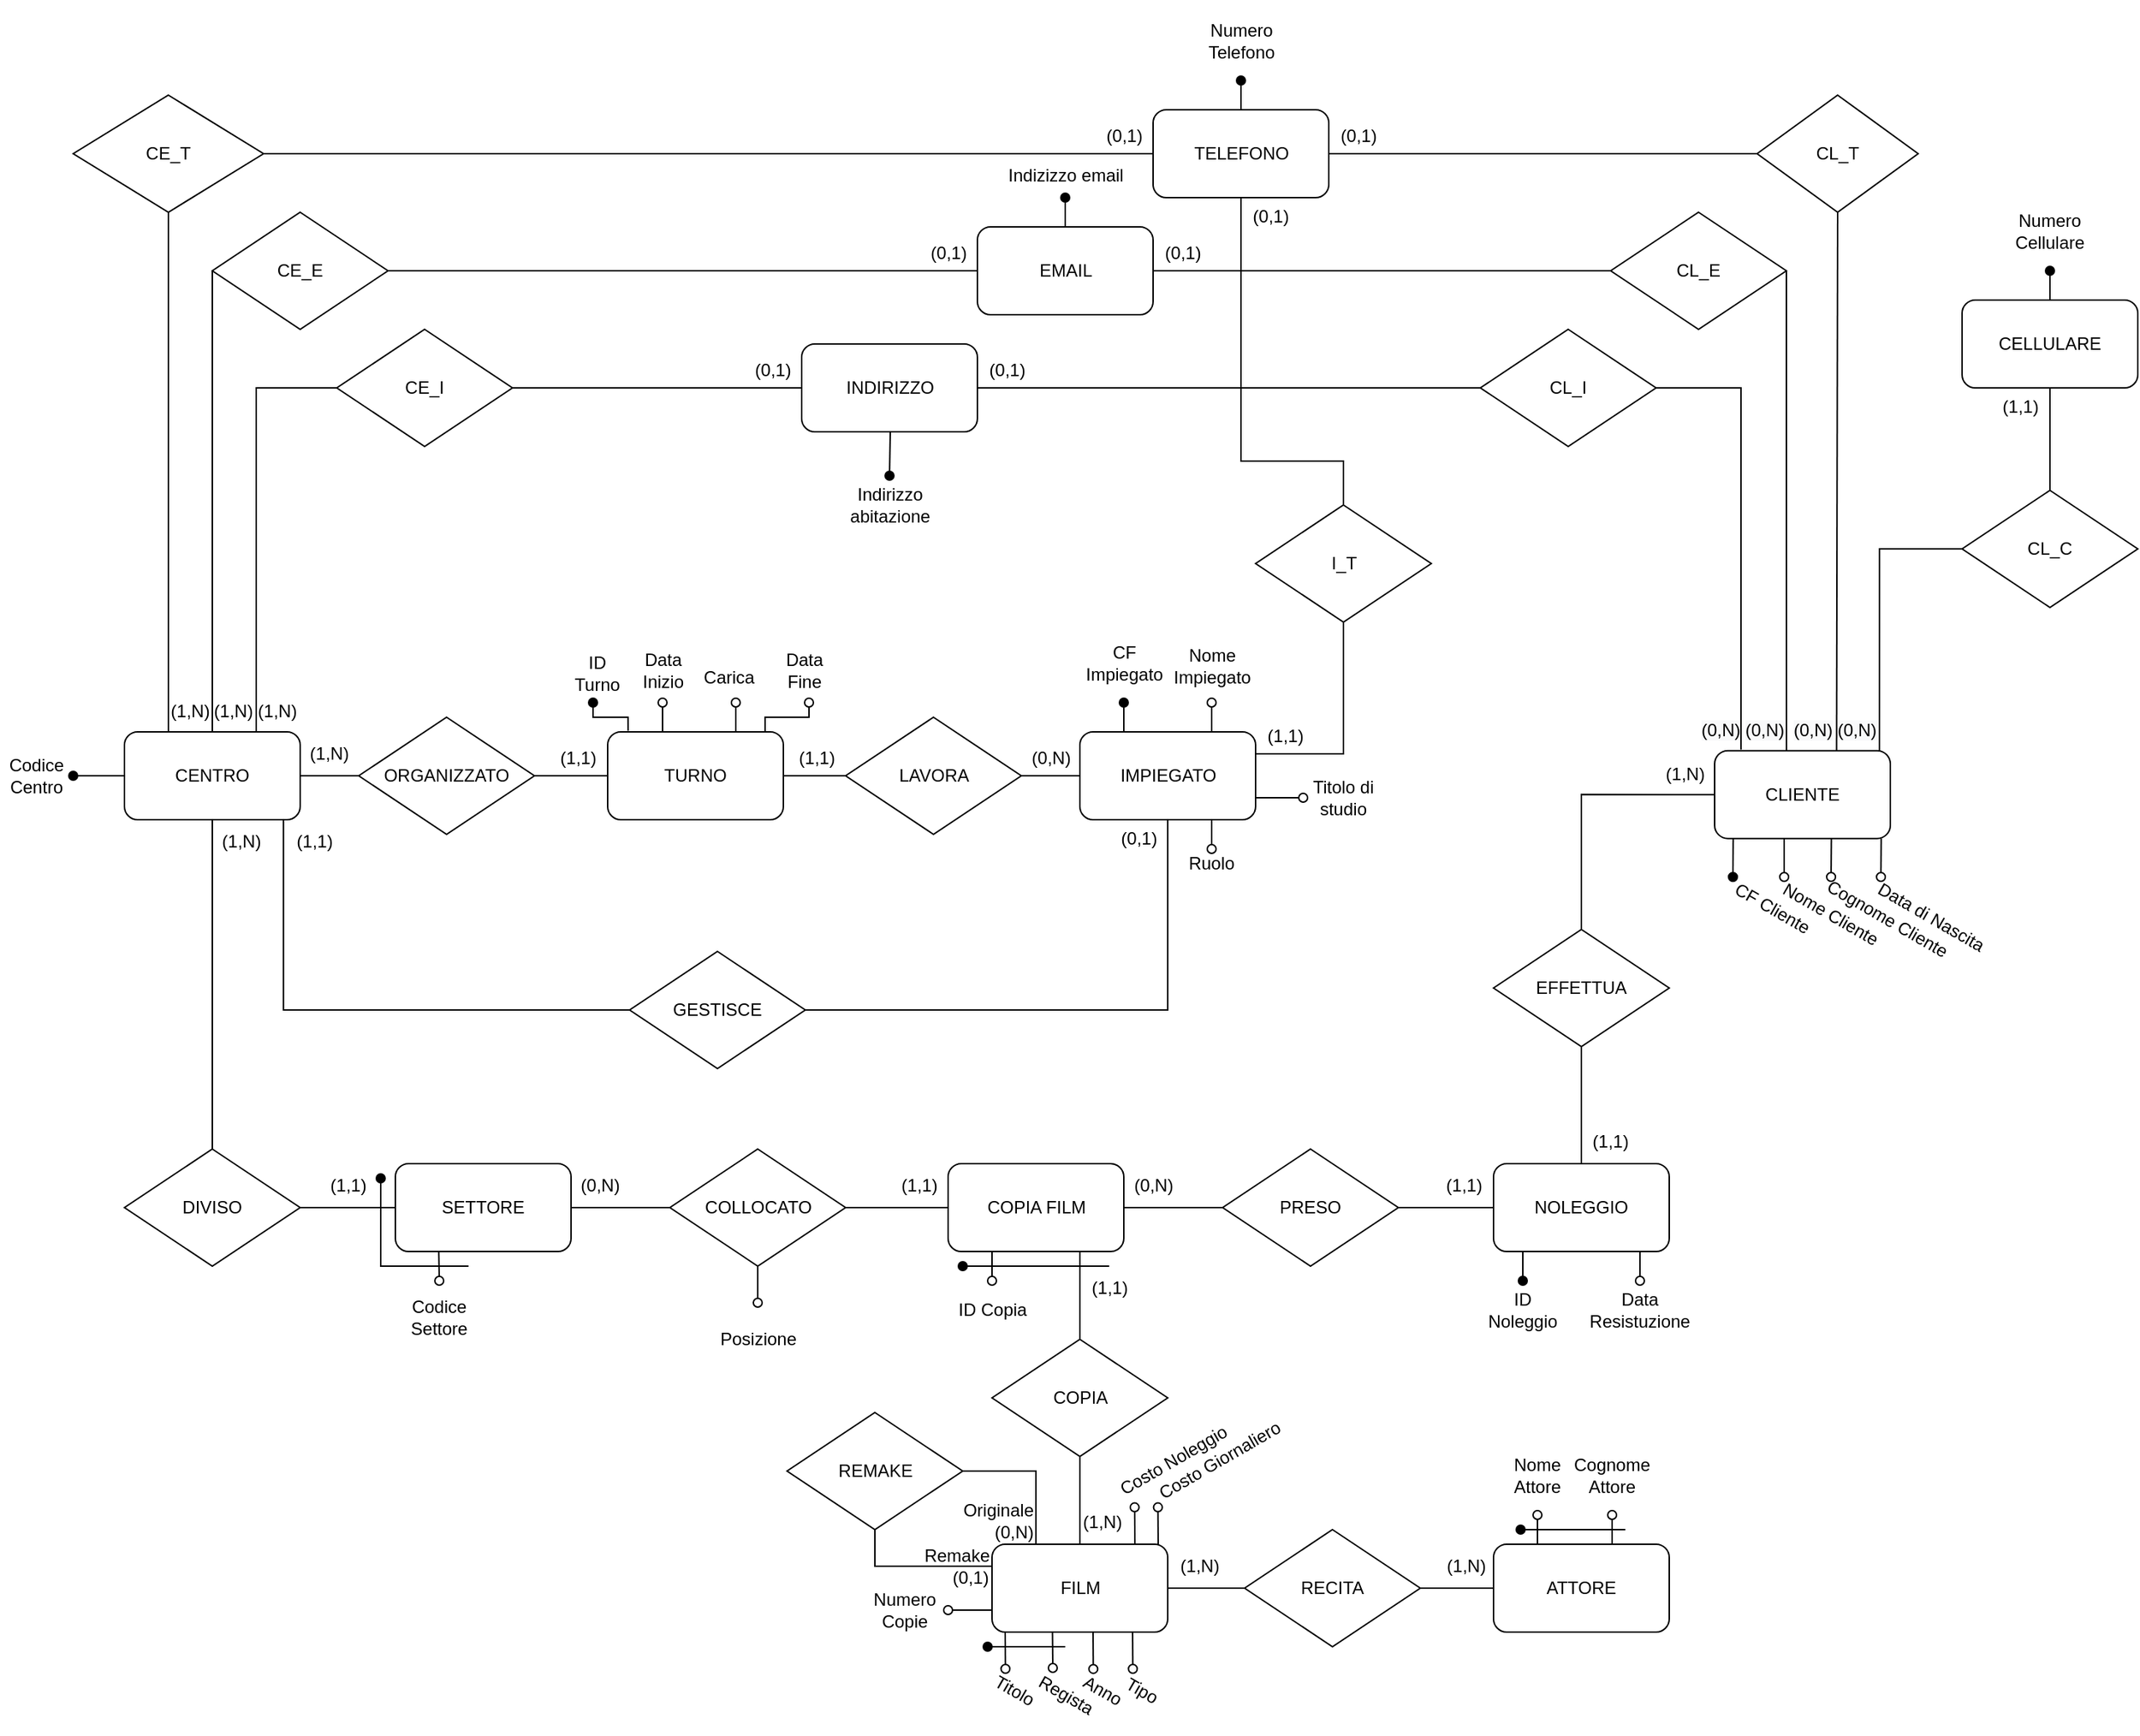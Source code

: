 <mxfile version="14.9.3" type="github">
  <diagram id="fKsL_EHjpqXyekMX0sga" name="Page-1">
    <mxGraphModel dx="599" dy="853" grid="1" gridSize="10" guides="1" tooltips="1" connect="1" arrows="1" fold="1" page="1" pageScale="1" pageWidth="827" pageHeight="1169" math="0" shadow="0">
      <root>
        <mxCell id="0" />
        <mxCell id="1" parent="0" />
        <mxCell id="8RtSeTxi8FzCTflUy7ZF-2" style="edgeStyle=orthogonalEdgeStyle;rounded=0;orthogonalLoop=1;jettySize=auto;html=1;startArrow=none;startFill=0;endArrow=none;endFill=0;targetPerimeterSpacing=0;" parent="1" source="8RtSeTxi8FzCTflUy7ZF-31" target="8RtSeTxi8FzCTflUy7ZF-4" edge="1">
          <mxGeometry relative="1" as="geometry" />
        </mxCell>
        <mxCell id="8RtSeTxi8FzCTflUy7ZF-3" style="edgeStyle=orthogonalEdgeStyle;rounded=0;orthogonalLoop=1;jettySize=auto;html=1;entryX=0;entryY=0.5;entryDx=0;entryDy=0;startArrow=none;startFill=0;endArrow=none;endFill=0;targetPerimeterSpacing=0;" parent="1" source="8RtSeTxi8FzCTflUy7ZF-4" target="8RtSeTxi8FzCTflUy7ZF-88" edge="1">
          <mxGeometry relative="1" as="geometry" />
        </mxCell>
        <mxCell id="8RtSeTxi8FzCTflUy7ZF-4" value="LAVORA" style="rhombus;whiteSpace=wrap;html=1;" parent="1" vertex="1">
          <mxGeometry x="1427.5" y="530" width="120" height="80" as="geometry" />
        </mxCell>
        <mxCell id="8RtSeTxi8FzCTflUy7ZF-5" style="edgeStyle=orthogonalEdgeStyle;rounded=0;orthogonalLoop=1;jettySize=auto;html=1;entryX=1;entryY=0.5;entryDx=0;entryDy=0;startArrow=none;startFill=0;endArrow=none;endFill=0;targetPerimeterSpacing=0;exitX=0;exitY=0.5;exitDx=0;exitDy=0;" parent="1" source="8RtSeTxi8FzCTflUy7ZF-6" target="8RtSeTxi8FzCTflUy7ZF-15" edge="1">
          <mxGeometry relative="1" as="geometry" />
        </mxCell>
        <mxCell id="8RtSeTxi8FzCTflUy7ZF-6" value="ORGANIZZATO" style="rhombus;whiteSpace=wrap;html=1;" parent="1" vertex="1">
          <mxGeometry x="1095" y="530" width="120" height="80" as="geometry" />
        </mxCell>
        <mxCell id="8RtSeTxi8FzCTflUy7ZF-7" style="edgeStyle=orthogonalEdgeStyle;rounded=0;orthogonalLoop=1;jettySize=auto;html=1;entryX=1;entryY=0.5;entryDx=0;entryDy=0;startArrow=none;startFill=0;endArrow=none;endFill=0;targetPerimeterSpacing=0;exitX=0;exitY=0.5;exitDx=0;exitDy=0;" parent="1" source="8RtSeTxi8FzCTflUy7ZF-31" target="8RtSeTxi8FzCTflUy7ZF-6" edge="1">
          <mxGeometry relative="1" as="geometry">
            <mxPoint x="1335" y="570" as="sourcePoint" />
            <mxPoint x="1255" y="569.64" as="targetPoint" />
          </mxGeometry>
        </mxCell>
        <mxCell id="8RtSeTxi8FzCTflUy7ZF-9" style="edgeStyle=orthogonalEdgeStyle;rounded=0;orthogonalLoop=1;jettySize=auto;html=1;startArrow=none;startFill=0;endArrow=none;endFill=0;targetPerimeterSpacing=0;entryX=0.905;entryY=0.989;entryDx=0;entryDy=0;entryPerimeter=0;" parent="1" source="8RtSeTxi8FzCTflUy7ZF-10" target="8RtSeTxi8FzCTflUy7ZF-15" edge="1">
          <mxGeometry relative="1" as="geometry">
            <mxPoint x="1044" y="600" as="targetPoint" />
          </mxGeometry>
        </mxCell>
        <mxCell id="8RtSeTxi8FzCTflUy7ZF-10" value="GESTISCE" style="rhombus;whiteSpace=wrap;html=1;" parent="1" vertex="1">
          <mxGeometry x="1280" y="690" width="120" height="80" as="geometry" />
        </mxCell>
        <mxCell id="8RtSeTxi8FzCTflUy7ZF-11" style="edgeStyle=orthogonalEdgeStyle;rounded=0;orthogonalLoop=1;jettySize=auto;html=1;entryX=0.5;entryY=1;entryDx=0;entryDy=0;endArrow=none;endFill=0;" parent="1" source="8RtSeTxi8FzCTflUy7ZF-13" target="8RtSeTxi8FzCTflUy7ZF-15" edge="1">
          <mxGeometry relative="1" as="geometry" />
        </mxCell>
        <mxCell id="8RtSeTxi8FzCTflUy7ZF-12" style="edgeStyle=orthogonalEdgeStyle;rounded=0;orthogonalLoop=1;jettySize=auto;html=1;entryX=0;entryY=0.5;entryDx=0;entryDy=0;endArrow=none;endFill=0;" parent="1" source="8RtSeTxi8FzCTflUy7ZF-13" target="8RtSeTxi8FzCTflUy7ZF-47" edge="1">
          <mxGeometry relative="1" as="geometry" />
        </mxCell>
        <mxCell id="8RtSeTxi8FzCTflUy7ZF-13" value="DIVISO" style="rhombus;whiteSpace=wrap;html=1;" parent="1" vertex="1">
          <mxGeometry x="935" y="825" width="120" height="80" as="geometry" />
        </mxCell>
        <mxCell id="8RtSeTxi8FzCTflUy7ZF-43" style="edgeStyle=orthogonalEdgeStyle;rounded=0;orthogonalLoop=1;jettySize=auto;html=1;entryX=1;entryY=0.5;entryDx=0;entryDy=0;endArrow=none;endFill=0;exitX=0;exitY=0.5;exitDx=0;exitDy=0;" parent="1" source="8RtSeTxi8FzCTflUy7ZF-69" target="8RtSeTxi8FzCTflUy7ZF-47" edge="1">
          <mxGeometry relative="1" as="geometry" />
        </mxCell>
        <mxCell id="8RtSeTxi8FzCTflUy7ZF-44" style="edgeStyle=orthogonalEdgeStyle;rounded=0;orthogonalLoop=1;jettySize=auto;html=1;entryX=0;entryY=0.5;entryDx=0;entryDy=0;endArrow=none;endFill=0;exitX=1;exitY=0.5;exitDx=0;exitDy=0;" parent="1" source="8RtSeTxi8FzCTflUy7ZF-69" target="8RtSeTxi8FzCTflUy7ZF-61" edge="1">
          <mxGeometry relative="1" as="geometry" />
        </mxCell>
        <mxCell id="8RtSeTxi8FzCTflUy7ZF-45" value="" style="group" parent="1" vertex="1" connectable="0">
          <mxGeometry x="1067.5" y="835" width="212.5" height="130" as="geometry" />
        </mxCell>
        <mxCell id="8RtSeTxi8FzCTflUy7ZF-46" value="" style="group" parent="8RtSeTxi8FzCTflUy7ZF-45" vertex="1" connectable="0">
          <mxGeometry width="172.5" height="130" as="geometry" />
        </mxCell>
        <mxCell id="8RtSeTxi8FzCTflUy7ZF-47" value="SETTORE" style="rounded=1;whiteSpace=wrap;html=1;" parent="8RtSeTxi8FzCTflUy7ZF-46" vertex="1">
          <mxGeometry x="52.5" width="120" height="60" as="geometry" />
        </mxCell>
        <mxCell id="8RtSeTxi8FzCTflUy7ZF-48" value="Codice&lt;br&gt;Settore" style="text;html=1;strokeColor=none;fillColor=none;align=center;verticalAlign=middle;whiteSpace=wrap;rounded=0;rotation=0;" parent="8RtSeTxi8FzCTflUy7ZF-46" vertex="1">
          <mxGeometry x="52.5" y="80" width="60" height="50" as="geometry" />
        </mxCell>
        <mxCell id="8RtSeTxi8FzCTflUy7ZF-49" style="rounded=0;orthogonalLoop=1;jettySize=auto;html=1;startArrow=oval;startFill=0;endArrow=none;endFill=0;exitX=0.5;exitY=0;exitDx=0;exitDy=0;entryX=0.25;entryY=0;entryDx=0;entryDy=0;sourcePerimeterSpacing=0;" parent="8RtSeTxi8FzCTflUy7ZF-46" source="8RtSeTxi8FzCTflUy7ZF-48" edge="1">
          <mxGeometry relative="1" as="geometry">
            <mxPoint x="82.16" y="80" as="sourcePoint" />
            <mxPoint x="82.16" y="60" as="targetPoint" />
          </mxGeometry>
        </mxCell>
        <mxCell id="8RtSeTxi8FzCTflUy7ZF-50" style="rounded=0;orthogonalLoop=1;jettySize=auto;html=1;startArrow=oval;startFill=1;endArrow=none;endFill=0;edgeStyle=orthogonalEdgeStyle;" parent="8RtSeTxi8FzCTflUy7ZF-46" edge="1">
          <mxGeometry relative="1" as="geometry">
            <mxPoint x="102.5" y="70" as="targetPoint" />
            <mxPoint x="42.5" y="10" as="sourcePoint" />
            <Array as="points">
              <mxPoint x="42.5" y="70" />
              <mxPoint x="102.5" y="70" />
            </Array>
          </mxGeometry>
        </mxCell>
        <mxCell id="8RtSeTxi8FzCTflUy7ZF-51" value="(1,1)" style="text;html=1;strokeColor=none;fillColor=none;align=center;verticalAlign=middle;whiteSpace=wrap;rounded=0;" parent="8RtSeTxi8FzCTflUy7ZF-46" vertex="1">
          <mxGeometry width="40" height="30" as="geometry" />
        </mxCell>
        <mxCell id="8RtSeTxi8FzCTflUy7ZF-52" value="(0,N)" style="text;html=1;strokeColor=none;fillColor=none;align=center;verticalAlign=middle;whiteSpace=wrap;rounded=0;" parent="8RtSeTxi8FzCTflUy7ZF-45" vertex="1">
          <mxGeometry x="172.5" width="40" height="30" as="geometry" />
        </mxCell>
        <mxCell id="8RtSeTxi8FzCTflUy7ZF-53" style="edgeStyle=orthogonalEdgeStyle;rounded=0;orthogonalLoop=1;jettySize=auto;html=1;entryX=0.5;entryY=1;entryDx=0;entryDy=0;startArrow=none;startFill=0;endArrow=none;endFill=0;exitX=0.5;exitY=0;exitDx=0;exitDy=0;" parent="1" source="8RtSeTxi8FzCTflUy7ZF-98" target="8RtSeTxi8FzCTflUy7ZF-55" edge="1">
          <mxGeometry relative="1" as="geometry" />
        </mxCell>
        <mxCell id="8RtSeTxi8FzCTflUy7ZF-54" style="edgeStyle=orthogonalEdgeStyle;rounded=0;orthogonalLoop=1;jettySize=auto;html=1;entryX=0.75;entryY=1;entryDx=0;entryDy=0;startArrow=none;startFill=0;endArrow=none;endFill=0;exitX=0.5;exitY=0;exitDx=0;exitDy=0;" parent="1" source="8RtSeTxi8FzCTflUy7ZF-55" target="8RtSeTxi8FzCTflUy7ZF-61" edge="1">
          <mxGeometry relative="1" as="geometry" />
        </mxCell>
        <mxCell id="8RtSeTxi8FzCTflUy7ZF-55" value="COPIA" style="rhombus;whiteSpace=wrap;html=1;" parent="1" vertex="1">
          <mxGeometry x="1527.5" y="955" width="120" height="80" as="geometry" />
        </mxCell>
        <mxCell id="8RtSeTxi8FzCTflUy7ZF-56" style="edgeStyle=orthogonalEdgeStyle;rounded=0;orthogonalLoop=1;jettySize=auto;html=1;entryX=0.25;entryY=0;entryDx=0;entryDy=0;startArrow=none;startFill=0;endArrow=none;endFill=0;exitX=1;exitY=0.5;exitDx=0;exitDy=0;" parent="1" source="8RtSeTxi8FzCTflUy7ZF-58" target="8RtSeTxi8FzCTflUy7ZF-98" edge="1">
          <mxGeometry relative="1" as="geometry" />
        </mxCell>
        <mxCell id="8RtSeTxi8FzCTflUy7ZF-57" style="edgeStyle=orthogonalEdgeStyle;rounded=0;orthogonalLoop=1;jettySize=auto;html=1;entryX=0;entryY=0.25;entryDx=0;entryDy=0;startArrow=none;startFill=0;endArrow=none;endFill=0;exitX=0.5;exitY=1;exitDx=0;exitDy=0;" parent="1" source="8RtSeTxi8FzCTflUy7ZF-58" target="8RtSeTxi8FzCTflUy7ZF-98" edge="1">
          <mxGeometry relative="1" as="geometry" />
        </mxCell>
        <mxCell id="8RtSeTxi8FzCTflUy7ZF-58" value="REMAKE" style="rhombus;whiteSpace=wrap;html=1;" parent="1" vertex="1">
          <mxGeometry x="1387.5" y="1005" width="120" height="80" as="geometry" />
        </mxCell>
        <mxCell id="8RtSeTxi8FzCTflUy7ZF-59" style="edgeStyle=orthogonalEdgeStyle;rounded=0;orthogonalLoop=1;jettySize=auto;html=1;entryX=1;entryY=0.5;entryDx=0;entryDy=0;endArrow=none;endFill=0;exitX=0;exitY=0.5;exitDx=0;exitDy=0;" parent="1" source="8RtSeTxi8FzCTflUy7ZF-75" target="8RtSeTxi8FzCTflUy7ZF-61" edge="1">
          <mxGeometry relative="1" as="geometry">
            <mxPoint x="1617.5" y="865" as="targetPoint" />
          </mxGeometry>
        </mxCell>
        <mxCell id="8RtSeTxi8FzCTflUy7ZF-60" value="" style="group" parent="1" vertex="1" connectable="0">
          <mxGeometry x="1457.5" y="835" width="200" height="120" as="geometry" />
        </mxCell>
        <mxCell id="8RtSeTxi8FzCTflUy7ZF-61" value="COPIA FILM" style="rounded=1;whiteSpace=wrap;html=1;" parent="8RtSeTxi8FzCTflUy7ZF-60" vertex="1">
          <mxGeometry x="40" width="120" height="60" as="geometry" />
        </mxCell>
        <mxCell id="8RtSeTxi8FzCTflUy7ZF-62" value="ID Copia" style="text;html=1;strokeColor=none;fillColor=none;align=center;verticalAlign=middle;whiteSpace=wrap;rounded=0;rotation=0;" parent="8RtSeTxi8FzCTflUy7ZF-60" vertex="1">
          <mxGeometry x="40" y="80" width="60" height="40" as="geometry" />
        </mxCell>
        <mxCell id="8RtSeTxi8FzCTflUy7ZF-63" style="rounded=0;orthogonalLoop=1;jettySize=auto;html=1;startArrow=oval;startFill=0;endArrow=none;endFill=0;exitX=0.5;exitY=0;exitDx=0;exitDy=0;sourcePerimeterSpacing=0;entryX=0.25;entryY=1;entryDx=0;entryDy=0;" parent="8RtSeTxi8FzCTflUy7ZF-60" source="8RtSeTxi8FzCTflUy7ZF-62" target="8RtSeTxi8FzCTflUy7ZF-61" edge="1">
          <mxGeometry relative="1" as="geometry">
            <mxPoint x="-190.34" y="280" as="sourcePoint" />
            <mxPoint x="100" y="70" as="targetPoint" />
          </mxGeometry>
        </mxCell>
        <mxCell id="8RtSeTxi8FzCTflUy7ZF-64" value="" style="endArrow=none;html=1;startArrow=oval;startFill=1;" parent="8RtSeTxi8FzCTflUy7ZF-60" edge="1">
          <mxGeometry width="50" height="50" relative="1" as="geometry">
            <mxPoint x="50" y="70" as="sourcePoint" />
            <mxPoint x="150" y="70" as="targetPoint" />
          </mxGeometry>
        </mxCell>
        <mxCell id="8RtSeTxi8FzCTflUy7ZF-65" value="(1,1)" style="text;html=1;strokeColor=none;fillColor=none;align=center;verticalAlign=middle;whiteSpace=wrap;rounded=0;" parent="8RtSeTxi8FzCTflUy7ZF-60" vertex="1">
          <mxGeometry x="130" y="70" width="40" height="30" as="geometry" />
        </mxCell>
        <mxCell id="8RtSeTxi8FzCTflUy7ZF-66" value="(1,1)" style="text;html=1;strokeColor=none;fillColor=none;align=center;verticalAlign=middle;whiteSpace=wrap;rounded=0;" parent="8RtSeTxi8FzCTflUy7ZF-60" vertex="1">
          <mxGeometry width="40" height="30" as="geometry" />
        </mxCell>
        <mxCell id="8RtSeTxi8FzCTflUy7ZF-67" value="(0,N)" style="text;html=1;strokeColor=none;fillColor=none;align=center;verticalAlign=middle;whiteSpace=wrap;rounded=0;" parent="8RtSeTxi8FzCTflUy7ZF-60" vertex="1">
          <mxGeometry x="160" width="40" height="30" as="geometry" />
        </mxCell>
        <mxCell id="8RtSeTxi8FzCTflUy7ZF-74" style="edgeStyle=none;rounded=0;orthogonalLoop=1;jettySize=auto;html=1;entryX=0;entryY=0.5;entryDx=0;entryDy=0;startArrow=none;startFill=0;endArrow=none;endFill=0;fillColor=#000000;exitX=1;exitY=0.5;exitDx=0;exitDy=0;" parent="1" source="8RtSeTxi8FzCTflUy7ZF-75" edge="1">
          <mxGeometry relative="1" as="geometry">
            <mxPoint x="1805" y="865" as="sourcePoint" />
            <mxPoint x="1870" y="865" as="targetPoint" />
          </mxGeometry>
        </mxCell>
        <mxCell id="8RtSeTxi8FzCTflUy7ZF-75" value="PRESO" style="rhombus;whiteSpace=wrap;html=1;" parent="1" vertex="1">
          <mxGeometry x="1685" y="825" width="120" height="80" as="geometry" />
        </mxCell>
        <mxCell id="8RtSeTxi8FzCTflUy7ZF-77" value="" style="group" parent="1" vertex="1" connectable="0">
          <mxGeometry x="1547.5" y="465" width="260" height="180" as="geometry" />
        </mxCell>
        <mxCell id="8RtSeTxi8FzCTflUy7ZF-78" value="(0,N)" style="text;html=1;strokeColor=none;fillColor=none;align=center;verticalAlign=middle;whiteSpace=wrap;rounded=0;" parent="8RtSeTxi8FzCTflUy7ZF-77" vertex="1">
          <mxGeometry y="80" width="40" height="25" as="geometry" />
        </mxCell>
        <mxCell id="8RtSeTxi8FzCTflUy7ZF-79" value="(0,1)" style="text;html=1;strokeColor=none;fillColor=none;align=center;verticalAlign=middle;whiteSpace=wrap;rounded=0;" parent="8RtSeTxi8FzCTflUy7ZF-77" vertex="1">
          <mxGeometry x="60" y="135" width="40" height="25" as="geometry" />
        </mxCell>
        <mxCell id="8RtSeTxi8FzCTflUy7ZF-80" style="rounded=0;orthogonalLoop=1;jettySize=auto;html=1;entryX=0.75;entryY=0;entryDx=0;entryDy=0;startArrow=oval;startFill=1;endArrow=none;endFill=0;exitX=0.5;exitY=1;exitDx=0;exitDy=0;" parent="8RtSeTxi8FzCTflUy7ZF-77" source="8RtSeTxi8FzCTflUy7ZF-81" edge="1">
          <mxGeometry x="-73" as="geometry">
            <mxPoint x="70" y="75" as="targetPoint" />
          </mxGeometry>
        </mxCell>
        <mxCell id="8RtSeTxi8FzCTflUy7ZF-81" value="CF&lt;br&gt;Impiegato" style="text;html=1;strokeColor=none;fillColor=none;align=center;verticalAlign=middle;whiteSpace=wrap;rounded=0;labelPosition=center;verticalLabelPosition=middle;rotation=0;direction=east;" parent="8RtSeTxi8FzCTflUy7ZF-77" vertex="1">
          <mxGeometry x="40" width="60" height="55" as="geometry" />
        </mxCell>
        <mxCell id="8RtSeTxi8FzCTflUy7ZF-82" style="rounded=0;orthogonalLoop=1;jettySize=auto;html=1;startArrow=oval;startFill=0;endArrow=none;endFill=0;exitX=0.5;exitY=1;exitDx=0;exitDy=0;entryX=0.25;entryY=0;entryDx=0;entryDy=0;targetPerimeterSpacing=0;" parent="8RtSeTxi8FzCTflUy7ZF-77" source="8RtSeTxi8FzCTflUy7ZF-83" edge="1">
          <mxGeometry x="-73" as="geometry">
            <mxPoint x="145" y="-15.48" as="sourcePoint" />
            <mxPoint x="130" y="75" as="targetPoint" />
          </mxGeometry>
        </mxCell>
        <mxCell id="8RtSeTxi8FzCTflUy7ZF-83" value="Nome&lt;br&gt;Impiegato" style="text;html=1;strokeColor=none;fillColor=none;align=center;verticalAlign=middle;whiteSpace=wrap;rounded=0;rotation=0;" parent="8RtSeTxi8FzCTflUy7ZF-77" vertex="1">
          <mxGeometry x="100" y="5" width="60" height="50" as="geometry" />
        </mxCell>
        <mxCell id="8RtSeTxi8FzCTflUy7ZF-84" value="Titolo di&lt;br&gt;studio" style="text;html=1;strokeColor=none;fillColor=none;align=center;verticalAlign=middle;whiteSpace=wrap;rounded=0;rotation=0;" parent="8RtSeTxi8FzCTflUy7ZF-77" vertex="1">
          <mxGeometry x="192.5" y="100" width="55" height="40" as="geometry" />
        </mxCell>
        <mxCell id="8RtSeTxi8FzCTflUy7ZF-87" style="rounded=0;orthogonalLoop=1;jettySize=auto;html=1;startArrow=oval;startFill=0;endArrow=none;endFill=0;exitX=0;exitY=0.5;exitDx=0;exitDy=0;entryX=1;entryY=0.75;entryDx=0;entryDy=0;" parent="8RtSeTxi8FzCTflUy7ZF-77" source="8RtSeTxi8FzCTflUy7ZF-84" target="8RtSeTxi8FzCTflUy7ZF-88" edge="1">
          <mxGeometry x="-73" as="geometry">
            <mxPoint x="335" y="28" as="sourcePoint" />
            <mxPoint x="160" y="90" as="targetPoint" />
          </mxGeometry>
        </mxCell>
        <mxCell id="8RtSeTxi8FzCTflUy7ZF-88" value="IMPIEGATO" style="rounded=1;whiteSpace=wrap;html=1;" parent="8RtSeTxi8FzCTflUy7ZF-77" vertex="1">
          <mxGeometry x="40" y="75" width="120" height="60" as="geometry" />
        </mxCell>
        <mxCell id="8RtSeTxi8FzCTflUy7ZF-89" value="Ruolo" style="text;html=1;strokeColor=none;fillColor=none;align=center;verticalAlign=middle;whiteSpace=wrap;rounded=0;rotation=0;" parent="8RtSeTxi8FzCTflUy7ZF-77" vertex="1">
          <mxGeometry x="113.75" y="150" width="32.5" height="30" as="geometry" />
        </mxCell>
        <mxCell id="8RtSeTxi8FzCTflUy7ZF-90" style="rounded=0;orthogonalLoop=1;jettySize=auto;html=1;startArrow=none;startFill=0;endArrow=oval;endFill=0;exitX=0.5;exitY=1;exitDx=0;exitDy=0;entryX=0.25;entryY=0;entryDx=0;entryDy=0;targetPerimeterSpacing=0;" parent="8RtSeTxi8FzCTflUy7ZF-77" edge="1">
          <mxGeometry x="-73" y="80" as="geometry">
            <mxPoint x="130" y="135" as="sourcePoint" />
            <mxPoint x="130" y="155" as="targetPoint" />
          </mxGeometry>
        </mxCell>
        <mxCell id="8RtSeTxi8FzCTflUy7ZF-94" style="edgeStyle=orthogonalEdgeStyle;rounded=0;orthogonalLoop=1;jettySize=auto;html=1;entryX=0.5;entryY=1;entryDx=0;entryDy=0;shadow=0;startArrow=none;startFill=0;endArrow=none;endFill=0;fillColor=#000000;exitX=1;exitY=0.5;exitDx=0;exitDy=0;" parent="1" source="8RtSeTxi8FzCTflUy7ZF-10" target="8RtSeTxi8FzCTflUy7ZF-88" edge="1">
          <mxGeometry relative="1" as="geometry">
            <mxPoint x="1647.5" y="690" as="sourcePoint" />
          </mxGeometry>
        </mxCell>
        <mxCell id="8RtSeTxi8FzCTflUy7ZF-160" style="edgeStyle=orthogonalEdgeStyle;rounded=0;orthogonalLoop=1;jettySize=auto;html=1;entryX=0;entryY=0.5;entryDx=0;entryDy=0;endArrow=none;endFill=0;" parent="1" source="8RtSeTxi8FzCTflUy7ZF-98" target="8RtSeTxi8FzCTflUy7ZF-159" edge="1">
          <mxGeometry relative="1" as="geometry" />
        </mxCell>
        <mxCell id="8RtSeTxi8FzCTflUy7ZF-98" value="FILM" style="rounded=1;whiteSpace=wrap;html=1;" parent="1" vertex="1">
          <mxGeometry x="1527.5" y="1095" width="120" height="60" as="geometry" />
        </mxCell>
        <mxCell id="8RtSeTxi8FzCTflUy7ZF-99" value="(1,N)" style="text;html=1;strokeColor=none;fillColor=none;align=center;verticalAlign=middle;whiteSpace=wrap;rounded=0;" parent="1" vertex="1">
          <mxGeometry x="1587.5" y="1065" width="30" height="30" as="geometry" />
        </mxCell>
        <mxCell id="8RtSeTxi8FzCTflUy7ZF-100" value="" style="group;align=right;" parent="1" vertex="1" connectable="0">
          <mxGeometry x="1467.5" y="1095" width="60" height="30" as="geometry" />
        </mxCell>
        <mxCell id="8RtSeTxi8FzCTflUy7ZF-101" value="Remake" style="text;html=1;strokeColor=none;fillColor=none;align=right;verticalAlign=middle;whiteSpace=wrap;rounded=0;spacing=2;horizontal=1;spacingTop=0;" parent="8RtSeTxi8FzCTflUy7ZF-100" vertex="1">
          <mxGeometry width="60" height="15" as="geometry" />
        </mxCell>
        <mxCell id="8RtSeTxi8FzCTflUy7ZF-102" value="(0,1)" style="text;html=1;strokeColor=none;fillColor=none;align=center;verticalAlign=middle;whiteSpace=wrap;rounded=0;" parent="8RtSeTxi8FzCTflUy7ZF-100" vertex="1">
          <mxGeometry x="30" y="15" width="30" height="15" as="geometry" />
        </mxCell>
        <mxCell id="8RtSeTxi8FzCTflUy7ZF-103" value="Originale&lt;br&gt;(0,N)" style="text;html=1;strokeColor=none;fillColor=none;align=right;verticalAlign=middle;whiteSpace=wrap;rounded=0;spacing=2;horizontal=1;spacingTop=0;" parent="1" vertex="1">
          <mxGeometry x="1497.5" y="1062.5" width="60" height="32.5" as="geometry" />
        </mxCell>
        <mxCell id="8RtSeTxi8FzCTflUy7ZF-104" value="Titolo" style="text;html=1;strokeColor=none;fillColor=none;align=center;verticalAlign=middle;whiteSpace=wrap;rounded=0;rotation=30;" parent="1" vertex="1">
          <mxGeometry x="1517.5" y="1185" width="50" height="20" as="geometry" />
        </mxCell>
        <mxCell id="8RtSeTxi8FzCTflUy7ZF-105" style="rounded=0;orthogonalLoop=1;jettySize=auto;html=1;startArrow=oval;startFill=0;endArrow=none;endFill=0;exitX=0.25;exitY=0;exitDx=0;exitDy=0;sourcePerimeterSpacing=0;edgeStyle=orthogonalEdgeStyle;entryX=0.075;entryY=0.998;entryDx=0;entryDy=0;entryPerimeter=0;" parent="1" source="8RtSeTxi8FzCTflUy7ZF-104" target="8RtSeTxi8FzCTflUy7ZF-98" edge="1">
          <mxGeometry x="-510" y="-75" as="geometry">
            <mxPoint x="-439.97" y="103.17" as="sourcePoint" />
            <mxPoint x="-440" y="78.66" as="targetPoint" />
          </mxGeometry>
        </mxCell>
        <mxCell id="8RtSeTxi8FzCTflUy7ZF-106" style="rounded=0;orthogonalLoop=1;jettySize=auto;html=1;startArrow=oval;startFill=0;endArrow=none;endFill=0;exitX=0.25;exitY=0;exitDx=0;exitDy=0;sourcePerimeterSpacing=0;edgeStyle=orthogonalEdgeStyle;entryX=0.344;entryY=1.007;entryDx=0;entryDy=0;entryPerimeter=0;" parent="1" target="8RtSeTxi8FzCTflUy7ZF-98" edge="1">
          <mxGeometry x="-510" y="-75" as="geometry">
            <mxPoint x="1569.015" y="1179.514" as="sourcePoint" />
            <mxPoint x="-410" y="78.66" as="targetPoint" />
          </mxGeometry>
        </mxCell>
        <mxCell id="8RtSeTxi8FzCTflUy7ZF-107" value="" style="endArrow=none;html=1;startArrow=oval;startFill=1;" parent="1" edge="1">
          <mxGeometry x="-510" y="-75" width="50" height="50" as="geometry">
            <mxPoint x="1524.5" y="1165" as="sourcePoint" />
            <mxPoint x="1577.5" y="1165" as="targetPoint" />
          </mxGeometry>
        </mxCell>
        <mxCell id="8RtSeTxi8FzCTflUy7ZF-108" value="Anno" style="text;html=1;strokeColor=none;fillColor=none;align=center;verticalAlign=middle;whiteSpace=wrap;rounded=0;rotation=30;" parent="1" vertex="1">
          <mxGeometry x="1577.5" y="1185.12" width="50" height="20" as="geometry" />
        </mxCell>
        <mxCell id="8RtSeTxi8FzCTflUy7ZF-109" style="rounded=0;orthogonalLoop=1;jettySize=auto;html=1;startArrow=oval;startFill=0;endArrow=none;endFill=0;exitX=0.25;exitY=0;exitDx=0;exitDy=0;sourcePerimeterSpacing=0;edgeStyle=orthogonalEdgeStyle;entryX=0.075;entryY=0.998;entryDx=0;entryDy=0;entryPerimeter=0;" parent="1" source="8RtSeTxi8FzCTflUy7ZF-108" edge="1">
          <mxGeometry x="-510" y="-75" as="geometry">
            <mxPoint x="-379.97" y="103.29" as="sourcePoint" />
            <mxPoint x="1596.5" y="1155" as="targetPoint" />
          </mxGeometry>
        </mxCell>
        <mxCell id="8RtSeTxi8FzCTflUy7ZF-110" value="Tipo" style="text;html=1;strokeColor=none;fillColor=none;align=center;verticalAlign=middle;whiteSpace=wrap;rounded=0;rotation=30;" parent="1" vertex="1">
          <mxGeometry x="1604.5" y="1185" width="50" height="20" as="geometry" />
        </mxCell>
        <mxCell id="8RtSeTxi8FzCTflUy7ZF-111" style="rounded=0;orthogonalLoop=1;jettySize=auto;html=1;startArrow=oval;startFill=0;endArrow=none;endFill=0;exitX=0.25;exitY=0;exitDx=0;exitDy=0;sourcePerimeterSpacing=0;edgeStyle=orthogonalEdgeStyle;entryX=0.075;entryY=0.998;entryDx=0;entryDy=0;entryPerimeter=0;" parent="1" source="8RtSeTxi8FzCTflUy7ZF-110" edge="1">
          <mxGeometry x="-510" y="-75" as="geometry">
            <mxPoint x="-352.97" y="103.17" as="sourcePoint" />
            <mxPoint x="1623.5" y="1154.88" as="targetPoint" />
          </mxGeometry>
        </mxCell>
        <mxCell id="8RtSeTxi8FzCTflUy7ZF-112" value="(1,N)" style="text;html=1;strokeColor=none;fillColor=none;align=center;verticalAlign=middle;whiteSpace=wrap;rounded=0;" parent="1" vertex="1">
          <mxGeometry x="1657.5" y="1100" width="23" height="20" as="geometry" />
        </mxCell>
        <mxCell id="8RtSeTxi8FzCTflUy7ZF-113" value="Costo Noleggio" style="text;html=1;strokeColor=none;fillColor=none;align=center;verticalAlign=middle;whiteSpace=wrap;rounded=0;rotation=330;" parent="1" vertex="1">
          <mxGeometry x="1607.5" y="1027.5" width="87" height="20" as="geometry" />
        </mxCell>
        <mxCell id="8RtSeTxi8FzCTflUy7ZF-114" value="Costo Giornaliero" style="text;html=1;strokeColor=none;fillColor=none;align=center;verticalAlign=middle;whiteSpace=wrap;rounded=0;rotation=330;" parent="1" vertex="1">
          <mxGeometry x="1627.5" y="1027.5" width="110" height="20" as="geometry" />
        </mxCell>
        <mxCell id="8RtSeTxi8FzCTflUy7ZF-115" style="rounded=0;orthogonalLoop=1;jettySize=auto;html=1;startArrow=none;startFill=0;endArrow=oval;endFill=0;exitX=0.25;exitY=0;exitDx=0;exitDy=0;sourcePerimeterSpacing=0;edgeStyle=orthogonalEdgeStyle;entryX=0.075;entryY=0.998;entryDx=0;entryDy=0;entryPerimeter=0;" parent="1" edge="1">
          <mxGeometry x="-510" y="-75" as="geometry">
            <mxPoint x="1625.075" y="1095.0" as="sourcePoint" />
            <mxPoint x="1624.9" y="1069.79" as="targetPoint" />
          </mxGeometry>
        </mxCell>
        <mxCell id="8RtSeTxi8FzCTflUy7ZF-116" style="rounded=0;orthogonalLoop=1;jettySize=auto;html=1;startArrow=none;startFill=0;endArrow=oval;endFill=0;exitX=0.25;exitY=0;exitDx=0;exitDy=0;sourcePerimeterSpacing=0;edgeStyle=orthogonalEdgeStyle;entryX=0.075;entryY=0.998;entryDx=0;entryDy=0;entryPerimeter=0;" parent="1" edge="1">
          <mxGeometry x="-510" y="-75" as="geometry">
            <mxPoint x="1640.975" y="1095.0" as="sourcePoint" />
            <mxPoint x="1640.8" y="1069.79" as="targetPoint" />
          </mxGeometry>
        </mxCell>
        <mxCell id="8RtSeTxi8FzCTflUy7ZF-119" value="TELEFONO" style="rounded=1;whiteSpace=wrap;html=1;" parent="1" vertex="1">
          <mxGeometry x="1637.5" y="115" width="120" height="60" as="geometry" />
        </mxCell>
        <mxCell id="8RtSeTxi8FzCTflUy7ZF-123" style="edgeStyle=none;rounded=0;orthogonalLoop=1;jettySize=auto;html=1;entryX=0.5;entryY=0;entryDx=0;entryDy=0;startArrow=none;startFill=0;endArrow=none;endFill=0;fillColor=#000000;exitX=0.5;exitY=1;exitDx=0;exitDy=0;" parent="1" source="8RtSeTxi8FzCTflUy7ZF-125" target="8RtSeTxi8FzCTflUy7ZF-127" edge="1">
          <mxGeometry relative="1" as="geometry" />
        </mxCell>
        <mxCell id="8RtSeTxi8FzCTflUy7ZF-124" style="edgeStyle=orthogonalEdgeStyle;rounded=0;orthogonalLoop=1;jettySize=auto;html=1;startArrow=none;startFill=0;endArrow=none;endFill=0;fillColor=#000000;exitX=0.5;exitY=0;exitDx=0;exitDy=0;entryX=1;entryY=1;entryDx=0;entryDy=0;" parent="1" source="8RtSeTxi8FzCTflUy7ZF-125" target="8RtSeTxi8FzCTflUy7ZF-136" edge="1">
          <mxGeometry relative="1" as="geometry">
            <mxPoint x="2020" y="583" as="targetPoint" />
            <Array as="points">
              <mxPoint x="1930" y="583" />
            </Array>
          </mxGeometry>
        </mxCell>
        <mxCell id="8RtSeTxi8FzCTflUy7ZF-125" value="EFFETTUA" style="rhombus;whiteSpace=wrap;html=1;" parent="1" vertex="1">
          <mxGeometry x="1870" y="675" width="120" height="80" as="geometry" />
        </mxCell>
        <mxCell id="8RtSeTxi8FzCTflUy7ZF-126" value="" style="group" parent="1" vertex="1" connectable="0">
          <mxGeometry x="1830" y="805" width="170" height="150" as="geometry" />
        </mxCell>
        <mxCell id="8RtSeTxi8FzCTflUy7ZF-127" value="NOLEGGIO" style="rounded=1;whiteSpace=wrap;html=1;" parent="8RtSeTxi8FzCTflUy7ZF-126" vertex="1">
          <mxGeometry x="40" y="30.0" width="120" height="60" as="geometry" />
        </mxCell>
        <mxCell id="8RtSeTxi8FzCTflUy7ZF-128" value="Data Resistuzione" style="text;html=1;strokeColor=none;fillColor=none;align=center;verticalAlign=middle;whiteSpace=wrap;rounded=0;rotation=0;" parent="8RtSeTxi8FzCTflUy7ZF-126" vertex="1">
          <mxGeometry x="110" y="110" width="60" height="40" as="geometry" />
        </mxCell>
        <mxCell id="8RtSeTxi8FzCTflUy7ZF-129" style="rounded=0;orthogonalLoop=1;jettySize=auto;html=1;startArrow=oval;startFill=0;endArrow=none;endFill=0;exitX=0.5;exitY=0;exitDx=0;exitDy=0;entryX=0.75;entryY=1;entryDx=0;entryDy=0;sourcePerimeterSpacing=0;" parent="8RtSeTxi8FzCTflUy7ZF-126" source="8RtSeTxi8FzCTflUy7ZF-128" edge="1">
          <mxGeometry relative="1" as="geometry">
            <mxPoint x="-2425.34" y="520" as="sourcePoint" />
            <mxPoint x="140" y="90" as="targetPoint" />
          </mxGeometry>
        </mxCell>
        <mxCell id="8RtSeTxi8FzCTflUy7ZF-130" value="(1,1)" style="text;html=1;strokeColor=none;fillColor=none;align=center;verticalAlign=middle;whiteSpace=wrap;rounded=0;" parent="8RtSeTxi8FzCTflUy7ZF-126" vertex="1">
          <mxGeometry x="100" width="40" height="30" as="geometry" />
        </mxCell>
        <mxCell id="8RtSeTxi8FzCTflUy7ZF-131" value="ID Noleggio" style="text;html=1;strokeColor=none;fillColor=none;align=center;verticalAlign=middle;whiteSpace=wrap;rounded=0;rotation=0;" parent="8RtSeTxi8FzCTflUy7ZF-126" vertex="1">
          <mxGeometry x="30" y="110" width="60" height="40" as="geometry" />
        </mxCell>
        <mxCell id="8RtSeTxi8FzCTflUy7ZF-132" style="rounded=0;orthogonalLoop=1;jettySize=auto;html=1;startArrow=oval;startFill=1;endArrow=none;endFill=0;exitX=0.5;exitY=0;exitDx=0;exitDy=0;sourcePerimeterSpacing=0;entryX=0.25;entryY=1;entryDx=0;entryDy=0;" parent="8RtSeTxi8FzCTflUy7ZF-126" source="8RtSeTxi8FzCTflUy7ZF-131" edge="1">
          <mxGeometry relative="1" as="geometry">
            <mxPoint x="-2177.84" y="500" as="sourcePoint" />
            <mxPoint x="60" y="90" as="targetPoint" />
          </mxGeometry>
        </mxCell>
        <mxCell id="8RtSeTxi8FzCTflUy7ZF-133" value="(1,1)" style="text;html=1;strokeColor=none;fillColor=none;align=center;verticalAlign=middle;whiteSpace=wrap;rounded=0;" parent="8RtSeTxi8FzCTflUy7ZF-126" vertex="1">
          <mxGeometry y="30" width="40" height="30" as="geometry" />
        </mxCell>
        <mxCell id="8RtSeTxi8FzCTflUy7ZF-134" value="" style="group" parent="1" vertex="1" connectable="0">
          <mxGeometry x="1981" y="464.996" width="239.34" height="240.225" as="geometry" />
        </mxCell>
        <mxCell id="8RtSeTxi8FzCTflUy7ZF-135" value="CLIENTE" style="rounded=1;whiteSpace=wrap;html=1;" parent="8RtSeTxi8FzCTflUy7ZF-134" vertex="1">
          <mxGeometry x="40" y="87.834" width="120" height="60" as="geometry" />
        </mxCell>
        <mxCell id="8RtSeTxi8FzCTflUy7ZF-136" value="(1,N)" style="text;html=1;strokeColor=none;fillColor=none;align=center;verticalAlign=middle;whiteSpace=wrap;rounded=0;" parent="8RtSeTxi8FzCTflUy7ZF-134" vertex="1">
          <mxGeometry y="90" width="40" height="27.83" as="geometry" />
        </mxCell>
        <mxCell id="8RtSeTxi8FzCTflUy7ZF-145" value="CF Cliente" style="text;html=1;strokeColor=none;fillColor=none;align=center;verticalAlign=middle;whiteSpace=wrap;rounded=0;rotation=30;" parent="8RtSeTxi8FzCTflUy7ZF-134" vertex="1">
          <mxGeometry x="38.13" y="182.43" width="83.45" height="26.76" as="geometry" />
        </mxCell>
        <mxCell id="8RtSeTxi8FzCTflUy7ZF-146" style="rounded=0;orthogonalLoop=1;jettySize=auto;html=1;startArrow=none;startFill=0;endArrow=oval;endFill=1;sourcePerimeterSpacing=0;edgeStyle=orthogonalEdgeStyle;entryX=0.105;entryY=0.004;entryDx=0;entryDy=0;entryPerimeter=0;exitX=0;exitY=1;exitDx=0;exitDy=0;" parent="8RtSeTxi8FzCTflUy7ZF-134" edge="1">
          <mxGeometry relative="1" as="geometry">
            <mxPoint x="52.694" y="147.834" as="sourcePoint" />
            <mxPoint x="52.5" y="174.104" as="targetPoint" />
          </mxGeometry>
        </mxCell>
        <mxCell id="8RtSeTxi8FzCTflUy7ZF-147" value="Nome Cliente" style="text;html=1;strokeColor=none;fillColor=none;align=center;verticalAlign=middle;whiteSpace=wrap;rounded=0;rotation=30;spacingLeft=2;spacingTop=0;" parent="8RtSeTxi8FzCTflUy7ZF-134" vertex="1">
          <mxGeometry x="66.49" y="187.73" width="104.82" height="22.57" as="geometry" />
        </mxCell>
        <mxCell id="8RtSeTxi8FzCTflUy7ZF-148" style="rounded=0;orthogonalLoop=1;jettySize=auto;html=1;startArrow=none;startFill=0;endArrow=oval;endFill=0;sourcePerimeterSpacing=0;edgeStyle=orthogonalEdgeStyle;entryX=0.105;entryY=0.004;entryDx=0;entryDy=0;entryPerimeter=0;exitX=0;exitY=1;exitDx=0;exitDy=0;" parent="8RtSeTxi8FzCTflUy7ZF-134" edge="1">
          <mxGeometry relative="1" as="geometry">
            <mxPoint x="87.5" y="147.834" as="sourcePoint" />
            <mxPoint x="87.5" y="174.104" as="targetPoint" />
          </mxGeometry>
        </mxCell>
        <mxCell id="8RtSeTxi8FzCTflUy7ZF-149" value="Cognome Cliente" style="text;html=1;strokeColor=none;fillColor=none;align=center;verticalAlign=middle;whiteSpace=wrap;rounded=0;rotation=30;" parent="8RtSeTxi8FzCTflUy7ZF-134" vertex="1">
          <mxGeometry x="103.02" y="196.24" width="110" height="13.65" as="geometry" />
        </mxCell>
        <mxCell id="8RtSeTxi8FzCTflUy7ZF-150" style="rounded=0;orthogonalLoop=1;jettySize=auto;html=1;startArrow=none;startFill=0;endArrow=oval;endFill=0;sourcePerimeterSpacing=0;edgeStyle=orthogonalEdgeStyle;entryX=0.105;entryY=0.004;entryDx=0;entryDy=0;entryPerimeter=0;exitX=0;exitY=1;exitDx=0;exitDy=0;" parent="8RtSeTxi8FzCTflUy7ZF-134" edge="1">
          <mxGeometry relative="1" as="geometry">
            <mxPoint x="119.724" y="147.834" as="sourcePoint" />
            <mxPoint x="119.53" y="174.104" as="targetPoint" />
          </mxGeometry>
        </mxCell>
        <mxCell id="8RtSeTxi8FzCTflUy7ZF-151" value="Data di Nascita" style="text;html=1;strokeColor=none;fillColor=none;align=center;verticalAlign=middle;whiteSpace=wrap;rounded=0;rotation=30;" parent="8RtSeTxi8FzCTflUy7ZF-134" vertex="1">
          <mxGeometry x="137.23" y="189.78" width="102.11" height="23.87" as="geometry" />
        </mxCell>
        <mxCell id="8RtSeTxi8FzCTflUy7ZF-152" style="rounded=0;orthogonalLoop=1;jettySize=auto;html=1;startArrow=none;startFill=0;endArrow=oval;endFill=0;sourcePerimeterSpacing=0;edgeStyle=orthogonalEdgeStyle;entryX=0.105;entryY=0.004;entryDx=0;entryDy=0;entryPerimeter=0;exitX=0;exitY=1;exitDx=0;exitDy=0;" parent="8RtSeTxi8FzCTflUy7ZF-134" edge="1">
          <mxGeometry relative="1" as="geometry">
            <mxPoint x="153.764" y="147.834" as="sourcePoint" />
            <mxPoint x="153.57" y="174.104" as="targetPoint" />
          </mxGeometry>
        </mxCell>
        <mxCell id="k6O6tBiYiDpDB8z57q2e-50" value="&lt;span style=&quot;color: rgb(0, 0, 0); font-family: helvetica; font-size: 12px; font-style: normal; font-weight: normal; letter-spacing: normal; text-align: center; text-indent: 0px; text-transform: none; word-spacing: 0px; background-color: rgb(248, 249, 250); text-decoration: none; display: inline; float: none;&quot;&gt;(0,N)&lt;/span&gt;" style="text;whiteSpace=wrap;html=1;" parent="8RtSeTxi8FzCTflUy7ZF-134" vertex="1">
          <mxGeometry x="29" y="60.004" width="30" height="20" as="geometry" />
        </mxCell>
        <mxCell id="k6O6tBiYiDpDB8z57q2e-51" value="&lt;span style=&quot;color: rgb(0, 0, 0); font-family: helvetica; font-size: 12px; font-style: normal; font-weight: normal; letter-spacing: normal; text-align: center; text-indent: 0px; text-transform: none; word-spacing: 0px; background-color: rgb(248, 249, 250); text-decoration: none; display: inline; float: none;&quot;&gt;(0,N)&lt;/span&gt;" style="text;whiteSpace=wrap;html=1;" parent="8RtSeTxi8FzCTflUy7ZF-134" vertex="1">
          <mxGeometry x="59" y="60.004" width="30" height="20" as="geometry" />
        </mxCell>
        <mxCell id="k6O6tBiYiDpDB8z57q2e-52" value="&lt;span style=&quot;color: rgb(0, 0, 0); font-family: helvetica; font-size: 12px; font-style: normal; font-weight: normal; letter-spacing: normal; text-align: center; text-indent: 0px; text-transform: none; word-spacing: 0px; background-color: rgb(248, 249, 250); text-decoration: none; display: inline; float: none;&quot;&gt;(0,N)&lt;/span&gt;" style="text;whiteSpace=wrap;html=1;" parent="8RtSeTxi8FzCTflUy7ZF-134" vertex="1">
          <mxGeometry x="91.58" y="60.004" width="30" height="20" as="geometry" />
        </mxCell>
        <mxCell id="k6O6tBiYiDpDB8z57q2e-53" value="&lt;span style=&quot;color: rgb(0, 0, 0); font-family: helvetica; font-size: 12px; font-style: normal; font-weight: normal; letter-spacing: normal; text-align: center; text-indent: 0px; text-transform: none; word-spacing: 0px; background-color: rgb(248, 249, 250); text-decoration: none; display: inline; float: none;&quot;&gt;(0,N)&lt;/span&gt;" style="text;whiteSpace=wrap;html=1;" parent="8RtSeTxi8FzCTflUy7ZF-134" vertex="1">
          <mxGeometry x="121.58" y="60.004" width="30" height="20" as="geometry" />
        </mxCell>
        <mxCell id="8RtSeTxi8FzCTflUy7ZF-161" style="edgeStyle=orthogonalEdgeStyle;rounded=0;orthogonalLoop=1;jettySize=auto;html=1;entryX=1;entryY=0.5;entryDx=0;entryDy=0;endArrow=none;endFill=0;" parent="1" source="8RtSeTxi8FzCTflUy7ZF-157" target="8RtSeTxi8FzCTflUy7ZF-159" edge="1">
          <mxGeometry relative="1" as="geometry" />
        </mxCell>
        <mxCell id="8RtSeTxi8FzCTflUy7ZF-157" value="ATTORE" style="rounded=1;whiteSpace=wrap;html=1;" parent="1" vertex="1">
          <mxGeometry x="1870" y="1095" width="120" height="60" as="geometry" />
        </mxCell>
        <mxCell id="8RtSeTxi8FzCTflUy7ZF-159" value="RECITA" style="rhombus;whiteSpace=wrap;html=1;" parent="1" vertex="1">
          <mxGeometry x="1700" y="1085" width="120" height="80" as="geometry" />
        </mxCell>
        <mxCell id="8RtSeTxi8FzCTflUy7ZF-162" value="(1,N)" style="text;html=1;strokeColor=none;fillColor=none;align=center;verticalAlign=middle;whiteSpace=wrap;rounded=0;" parent="1" vertex="1">
          <mxGeometry x="1840" y="1100" width="23" height="20" as="geometry" />
        </mxCell>
        <mxCell id="8RtSeTxi8FzCTflUy7ZF-163" style="rounded=0;orthogonalLoop=1;jettySize=auto;html=1;entryX=0.75;entryY=0;entryDx=0;entryDy=0;startArrow=oval;startFill=0;endArrow=none;endFill=0;exitX=0.5;exitY=1;exitDx=0;exitDy=0;" parent="1" source="8RtSeTxi8FzCTflUy7ZF-164" edge="1">
          <mxGeometry x="199.5" y="800" as="geometry">
            <mxPoint x="1900" y="1095" as="targetPoint" />
          </mxGeometry>
        </mxCell>
        <mxCell id="8RtSeTxi8FzCTflUy7ZF-164" value="Nome&lt;br&gt;Attore" style="text;html=1;strokeColor=none;fillColor=none;align=center;verticalAlign=middle;whiteSpace=wrap;rounded=0;labelPosition=center;verticalLabelPosition=middle;rotation=0;direction=east;" parent="1" vertex="1">
          <mxGeometry x="1870" y="1020" width="60" height="55" as="geometry" />
        </mxCell>
        <mxCell id="8RtSeTxi8FzCTflUy7ZF-165" style="rounded=0;orthogonalLoop=1;jettySize=auto;html=1;entryX=0.75;entryY=0;entryDx=0;entryDy=0;startArrow=oval;startFill=0;endArrow=none;endFill=0;exitX=0.5;exitY=1;exitDx=0;exitDy=0;" parent="1" source="8RtSeTxi8FzCTflUy7ZF-166" edge="1">
          <mxGeometry x="250.5" y="800" as="geometry">
            <mxPoint x="1951" y="1095" as="targetPoint" />
          </mxGeometry>
        </mxCell>
        <mxCell id="8RtSeTxi8FzCTflUy7ZF-166" value="Cognome&lt;br&gt;Attore" style="text;html=1;strokeColor=none;fillColor=none;align=center;verticalAlign=middle;whiteSpace=wrap;rounded=0;labelPosition=center;verticalLabelPosition=middle;rotation=0;direction=east;" parent="1" vertex="1">
          <mxGeometry x="1921" y="1020" width="60" height="55" as="geometry" />
        </mxCell>
        <mxCell id="8RtSeTxi8FzCTflUy7ZF-167" value="" style="endArrow=none;html=1;startArrow=oval;startFill=1;" parent="1" edge="1">
          <mxGeometry x="-146" y="-155" width="50" height="50" as="geometry">
            <mxPoint x="1888.5" y="1085" as="sourcePoint" />
            <mxPoint x="1960" y="1085" as="targetPoint" />
          </mxGeometry>
        </mxCell>
        <mxCell id="8RtSeTxi8FzCTflUy7ZF-15" value="CENTRO" style="rounded=1;whiteSpace=wrap;html=1;" parent="1" vertex="1">
          <mxGeometry x="935" y="540" width="120" height="60" as="geometry" />
        </mxCell>
        <mxCell id="8RtSeTxi8FzCTflUy7ZF-20" value="Codice&lt;br&gt;Centro" style="text;html=1;strokeColor=none;fillColor=none;align=center;verticalAlign=middle;whiteSpace=wrap;rounded=0;" parent="1" vertex="1">
          <mxGeometry x="850" y="550" width="50" height="40" as="geometry" />
        </mxCell>
        <mxCell id="8RtSeTxi8FzCTflUy7ZF-22" style="edgeStyle=orthogonalEdgeStyle;rounded=0;orthogonalLoop=1;jettySize=auto;html=1;startArrow=oval;startFill=1;endArrow=none;endFill=0;entryX=0;entryY=0.5;entryDx=0;entryDy=0;exitX=1;exitY=0.5;exitDx=0;exitDy=0;" parent="1" source="8RtSeTxi8FzCTflUy7ZF-20" target="8RtSeTxi8FzCTflUy7ZF-15" edge="1">
          <mxGeometry x="830" y="465" as="geometry">
            <mxPoint x="935" y="510" as="sourcePoint" />
            <mxPoint x="945" y="590" as="targetPoint" />
            <Array as="points">
              <mxPoint x="930" y="570" />
              <mxPoint x="930" y="570" />
            </Array>
          </mxGeometry>
        </mxCell>
        <mxCell id="8RtSeTxi8FzCTflUy7ZF-24" value="(1,N)" style="text;html=1;strokeColor=none;fillColor=none;align=center;verticalAlign=middle;whiteSpace=wrap;rounded=0;" parent="1" vertex="1">
          <mxGeometry x="1055" y="540" width="40" height="30" as="geometry" />
        </mxCell>
        <mxCell id="8RtSeTxi8FzCTflUy7ZF-27" value="(1,1)" style="text;html=1;strokeColor=none;fillColor=none;align=center;verticalAlign=middle;whiteSpace=wrap;rounded=0;" parent="1" vertex="1">
          <mxGeometry x="1045" y="600" width="40" height="30" as="geometry" />
        </mxCell>
        <mxCell id="8RtSeTxi8FzCTflUy7ZF-28" value="(1,N)" style="text;html=1;strokeColor=none;fillColor=none;align=center;verticalAlign=middle;whiteSpace=wrap;rounded=0;" parent="1" vertex="1">
          <mxGeometry x="995" y="600" width="40" height="30" as="geometry" />
        </mxCell>
        <mxCell id="k6O6tBiYiDpDB8z57q2e-3" style="edgeStyle=orthogonalEdgeStyle;rounded=0;orthogonalLoop=1;jettySize=auto;html=1;entryX=0.25;entryY=0;entryDx=0;entryDy=0;endArrow=none;endFill=0;" parent="1" source="k6O6tBiYiDpDB8z57q2e-2" target="8RtSeTxi8FzCTflUy7ZF-15" edge="1">
          <mxGeometry relative="1" as="geometry" />
        </mxCell>
        <mxCell id="k6O6tBiYiDpDB8z57q2e-4" style="edgeStyle=orthogonalEdgeStyle;rounded=0;orthogonalLoop=1;jettySize=auto;html=1;entryX=0;entryY=0.5;entryDx=0;entryDy=0;endArrow=none;endFill=0;exitX=1;exitY=0.5;exitDx=0;exitDy=0;" parent="1" source="k6O6tBiYiDpDB8z57q2e-2" target="8RtSeTxi8FzCTflUy7ZF-119" edge="1">
          <mxGeometry relative="1" as="geometry" />
        </mxCell>
        <mxCell id="k6O6tBiYiDpDB8z57q2e-2" value="CE_T" style="rhombus;whiteSpace=wrap;html=1;" parent="1" vertex="1">
          <mxGeometry x="900" y="105" width="130" height="80" as="geometry" />
        </mxCell>
        <mxCell id="k6O6tBiYiDpDB8z57q2e-6" value="EMAIL" style="rounded=1;whiteSpace=wrap;html=1;" parent="1" vertex="1">
          <mxGeometry x="1517.5" y="195" width="120" height="60" as="geometry" />
        </mxCell>
        <mxCell id="k6O6tBiYiDpDB8z57q2e-7" value="INDIRIZZO" style="rounded=1;whiteSpace=wrap;html=1;" parent="1" vertex="1">
          <mxGeometry x="1397.5" y="275" width="120" height="60" as="geometry" />
        </mxCell>
        <mxCell id="k6O6tBiYiDpDB8z57q2e-9" style="edgeStyle=orthogonalEdgeStyle;rounded=0;orthogonalLoop=1;jettySize=auto;html=1;entryX=0;entryY=0.5;entryDx=0;entryDy=0;endArrow=none;endFill=0;exitX=1;exitY=0.5;exitDx=0;exitDy=0;" parent="1" source="k6O6tBiYiDpDB8z57q2e-8" target="k6O6tBiYiDpDB8z57q2e-6" edge="1">
          <mxGeometry relative="1" as="geometry" />
        </mxCell>
        <mxCell id="k6O6tBiYiDpDB8z57q2e-10" style="edgeStyle=orthogonalEdgeStyle;rounded=0;orthogonalLoop=1;jettySize=auto;html=1;entryX=0.5;entryY=0;entryDx=0;entryDy=0;endArrow=none;endFill=0;exitX=0;exitY=0.5;exitDx=0;exitDy=0;" parent="1" source="k6O6tBiYiDpDB8z57q2e-8" target="8RtSeTxi8FzCTflUy7ZF-15" edge="1">
          <mxGeometry relative="1" as="geometry">
            <Array as="points">
              <mxPoint x="995" y="375" />
              <mxPoint x="995" y="375" />
            </Array>
          </mxGeometry>
        </mxCell>
        <mxCell id="k6O6tBiYiDpDB8z57q2e-8" value="CE_E" style="rhombus;whiteSpace=wrap;html=1;" parent="1" vertex="1">
          <mxGeometry x="995" y="185" width="120" height="80" as="geometry" />
        </mxCell>
        <mxCell id="k6O6tBiYiDpDB8z57q2e-12" style="edgeStyle=orthogonalEdgeStyle;rounded=0;orthogonalLoop=1;jettySize=auto;html=1;entryX=0;entryY=0.5;entryDx=0;entryDy=0;endArrow=none;endFill=0;" parent="1" source="k6O6tBiYiDpDB8z57q2e-11" target="k6O6tBiYiDpDB8z57q2e-7" edge="1">
          <mxGeometry relative="1" as="geometry" />
        </mxCell>
        <mxCell id="k6O6tBiYiDpDB8z57q2e-13" style="edgeStyle=orthogonalEdgeStyle;rounded=0;orthogonalLoop=1;jettySize=auto;html=1;entryX=0.75;entryY=0;entryDx=0;entryDy=0;endArrow=none;endFill=0;" parent="1" source="k6O6tBiYiDpDB8z57q2e-11" target="8RtSeTxi8FzCTflUy7ZF-15" edge="1">
          <mxGeometry relative="1" as="geometry" />
        </mxCell>
        <mxCell id="k6O6tBiYiDpDB8z57q2e-11" value="CE_I" style="rhombus;whiteSpace=wrap;html=1;" parent="1" vertex="1">
          <mxGeometry x="1080" y="265" width="120" height="80" as="geometry" />
        </mxCell>
        <mxCell id="k6O6tBiYiDpDB8z57q2e-15" style="rounded=0;orthogonalLoop=1;jettySize=auto;html=1;entryX=0.75;entryY=0;entryDx=0;entryDy=0;startArrow=oval;startFill=1;endArrow=none;endFill=0;exitX=0.5;exitY=1;exitDx=0;exitDy=0;" parent="1" source="k6O6tBiYiDpDB8z57q2e-16" edge="1">
          <mxGeometry x="-3" y="-180" as="geometry">
            <mxPoint x="1697.5" y="115" as="targetPoint" />
          </mxGeometry>
        </mxCell>
        <mxCell id="k6O6tBiYiDpDB8z57q2e-16" value="Numero&lt;br&gt;Telefono" style="text;html=1;strokeColor=none;fillColor=none;align=center;verticalAlign=middle;whiteSpace=wrap;rounded=0;labelPosition=center;verticalLabelPosition=middle;rotation=0;direction=east;" parent="1" vertex="1">
          <mxGeometry x="1667.5" y="40" width="60" height="55" as="geometry" />
        </mxCell>
        <mxCell id="k6O6tBiYiDpDB8z57q2e-18" style="edgeStyle=orthogonalEdgeStyle;rounded=0;orthogonalLoop=1;jettySize=auto;html=1;entryX=1;entryY=0.25;entryDx=0;entryDy=0;endArrow=none;endFill=0;exitX=0.5;exitY=1;exitDx=0;exitDy=0;" parent="1" source="k6O6tBiYiDpDB8z57q2e-17" target="8RtSeTxi8FzCTflUy7ZF-88" edge="1">
          <mxGeometry relative="1" as="geometry" />
        </mxCell>
        <mxCell id="k6O6tBiYiDpDB8z57q2e-19" style="edgeStyle=orthogonalEdgeStyle;rounded=0;orthogonalLoop=1;jettySize=auto;html=1;entryX=0.5;entryY=1;entryDx=0;entryDy=0;endArrow=none;endFill=0;" parent="1" source="k6O6tBiYiDpDB8z57q2e-17" target="8RtSeTxi8FzCTflUy7ZF-119" edge="1">
          <mxGeometry relative="1" as="geometry">
            <Array as="points">
              <mxPoint x="1767" y="355" />
              <mxPoint x="1697" y="355" />
            </Array>
          </mxGeometry>
        </mxCell>
        <mxCell id="k6O6tBiYiDpDB8z57q2e-17" value="I_T" style="rhombus;whiteSpace=wrap;html=1;" parent="1" vertex="1">
          <mxGeometry x="1707.5" y="385" width="120" height="80" as="geometry" />
        </mxCell>
        <mxCell id="k6O6tBiYiDpDB8z57q2e-21" style="rounded=0;orthogonalLoop=1;jettySize=auto;html=1;endArrow=none;endFill=0;entryX=0.694;entryY=0;entryDx=0;entryDy=0;entryPerimeter=0;exitX=0.5;exitY=1;exitDx=0;exitDy=0;" parent="1" source="k6O6tBiYiDpDB8z57q2e-20" target="8RtSeTxi8FzCTflUy7ZF-135" edge="1">
          <mxGeometry relative="1" as="geometry">
            <mxPoint x="2100" y="552" as="targetPoint" />
          </mxGeometry>
        </mxCell>
        <mxCell id="k6O6tBiYiDpDB8z57q2e-22" style="edgeStyle=orthogonalEdgeStyle;rounded=0;orthogonalLoop=1;jettySize=auto;html=1;entryX=1;entryY=0.5;entryDx=0;entryDy=0;endArrow=none;endFill=0;" parent="1" source="k6O6tBiYiDpDB8z57q2e-20" target="8RtSeTxi8FzCTflUy7ZF-119" edge="1">
          <mxGeometry relative="1" as="geometry" />
        </mxCell>
        <mxCell id="k6O6tBiYiDpDB8z57q2e-20" value="CL_T" style="rhombus;whiteSpace=wrap;html=1;" parent="1" vertex="1">
          <mxGeometry x="2050" y="105" width="110" height="80" as="geometry" />
        </mxCell>
        <mxCell id="k6O6tBiYiDpDB8z57q2e-24" style="edgeStyle=orthogonalEdgeStyle;rounded=0;orthogonalLoop=1;jettySize=auto;html=1;entryX=1;entryY=0.5;entryDx=0;entryDy=0;endArrow=none;endFill=0;" parent="1" source="k6O6tBiYiDpDB8z57q2e-23" target="k6O6tBiYiDpDB8z57q2e-6" edge="1">
          <mxGeometry relative="1" as="geometry" />
        </mxCell>
        <mxCell id="k6O6tBiYiDpDB8z57q2e-25" style="rounded=0;orthogonalLoop=1;jettySize=auto;html=1;endArrow=none;endFill=0;exitX=1;exitY=0.5;exitDx=0;exitDy=0;entryX=0.409;entryY=-0.005;entryDx=0;entryDy=0;entryPerimeter=0;edgeStyle=orthogonalEdgeStyle;" parent="1" source="k6O6tBiYiDpDB8z57q2e-23" target="8RtSeTxi8FzCTflUy7ZF-135" edge="1">
          <mxGeometry relative="1" as="geometry">
            <mxPoint x="2070" y="555" as="targetPoint" />
            <Array as="points">
              <mxPoint x="2070" y="315" />
              <mxPoint x="2070" y="315" />
            </Array>
          </mxGeometry>
        </mxCell>
        <mxCell id="k6O6tBiYiDpDB8z57q2e-23" value="CL_E" style="rhombus;whiteSpace=wrap;html=1;" parent="1" vertex="1">
          <mxGeometry x="1950" y="185" width="120" height="80" as="geometry" />
        </mxCell>
        <mxCell id="k6O6tBiYiDpDB8z57q2e-27" style="edgeStyle=orthogonalEdgeStyle;rounded=0;orthogonalLoop=1;jettySize=auto;html=1;entryX=0.153;entryY=-0.012;entryDx=0;entryDy=0;endArrow=none;endFill=0;exitX=1;exitY=0.5;exitDx=0;exitDy=0;entryPerimeter=0;" parent="1" source="k6O6tBiYiDpDB8z57q2e-26" target="8RtSeTxi8FzCTflUy7ZF-135" edge="1">
          <mxGeometry relative="1" as="geometry">
            <Array as="points">
              <mxPoint x="2039" y="305" />
              <mxPoint x="2039" y="552" />
            </Array>
          </mxGeometry>
        </mxCell>
        <mxCell id="k6O6tBiYiDpDB8z57q2e-28" style="edgeStyle=orthogonalEdgeStyle;rounded=0;orthogonalLoop=1;jettySize=auto;html=1;entryX=1;entryY=0.5;entryDx=0;entryDy=0;endArrow=none;endFill=0;" parent="1" source="k6O6tBiYiDpDB8z57q2e-26" target="k6O6tBiYiDpDB8z57q2e-7" edge="1">
          <mxGeometry relative="1" as="geometry" />
        </mxCell>
        <mxCell id="k6O6tBiYiDpDB8z57q2e-26" value="CL_I" style="rhombus;whiteSpace=wrap;html=1;" parent="1" vertex="1">
          <mxGeometry x="1861" y="265" width="120" height="80" as="geometry" />
        </mxCell>
        <mxCell id="k6O6tBiYiDpDB8z57q2e-32" style="edgeStyle=orthogonalEdgeStyle;rounded=0;orthogonalLoop=1;jettySize=auto;html=1;endArrow=none;endFill=0;entryX=0.938;entryY=0.002;entryDx=0;entryDy=0;entryPerimeter=0;" parent="1" source="k6O6tBiYiDpDB8z57q2e-29" target="8RtSeTxi8FzCTflUy7ZF-135" edge="1">
          <mxGeometry relative="1" as="geometry">
            <mxPoint x="2120" y="555" as="targetPoint" />
          </mxGeometry>
        </mxCell>
        <mxCell id="k6O6tBiYiDpDB8z57q2e-33" style="edgeStyle=orthogonalEdgeStyle;rounded=0;orthogonalLoop=1;jettySize=auto;html=1;entryX=0.5;entryY=1;entryDx=0;entryDy=0;endArrow=none;endFill=0;" parent="1" source="k6O6tBiYiDpDB8z57q2e-29" target="k6O6tBiYiDpDB8z57q2e-31" edge="1">
          <mxGeometry relative="1" as="geometry" />
        </mxCell>
        <mxCell id="k6O6tBiYiDpDB8z57q2e-29" value="CL_C" style="rhombus;whiteSpace=wrap;html=1;" parent="1" vertex="1">
          <mxGeometry x="2190" y="375" width="120" height="80" as="geometry" />
        </mxCell>
        <mxCell id="k6O6tBiYiDpDB8z57q2e-31" value="CELLULARE" style="rounded=1;whiteSpace=wrap;html=1;" parent="1" vertex="1">
          <mxGeometry x="2190" y="245" width="120" height="60" as="geometry" />
        </mxCell>
        <mxCell id="k6O6tBiYiDpDB8z57q2e-34" style="rounded=0;orthogonalLoop=1;jettySize=auto;html=1;entryX=0.75;entryY=0;entryDx=0;entryDy=0;startArrow=oval;startFill=1;endArrow=none;endFill=0;exitX=0.5;exitY=1;exitDx=0;exitDy=0;" parent="1" source="k6O6tBiYiDpDB8z57q2e-35" edge="1">
          <mxGeometry x="549.5" y="-50" as="geometry">
            <mxPoint x="2250" y="245.0" as="targetPoint" />
          </mxGeometry>
        </mxCell>
        <mxCell id="k6O6tBiYiDpDB8z57q2e-35" value="Numero&lt;br&gt;Cellulare" style="text;html=1;strokeColor=none;fillColor=none;align=center;verticalAlign=middle;whiteSpace=wrap;rounded=0;labelPosition=center;verticalLabelPosition=middle;rotation=0;direction=east;" parent="1" vertex="1">
          <mxGeometry x="2220" y="170" width="60" height="55" as="geometry" />
        </mxCell>
        <mxCell id="k6O6tBiYiDpDB8z57q2e-36" style="rounded=0;orthogonalLoop=1;jettySize=auto;html=1;entryX=0.75;entryY=0;entryDx=0;entryDy=0;startArrow=oval;startFill=1;endArrow=none;endFill=0;exitX=0.5;exitY=1;exitDx=0;exitDy=0;" parent="1" source="k6O6tBiYiDpDB8z57q2e-37" edge="1">
          <mxGeometry x="-123" y="-100" as="geometry">
            <mxPoint x="1577.5" y="195.0" as="targetPoint" />
          </mxGeometry>
        </mxCell>
        <mxCell id="k6O6tBiYiDpDB8z57q2e-37" value="Indizizzo email" style="text;html=1;strokeColor=none;fillColor=none;align=center;verticalAlign=middle;whiteSpace=wrap;rounded=0;labelPosition=center;verticalLabelPosition=middle;rotation=0;direction=east;" parent="1" vertex="1">
          <mxGeometry x="1508.75" y="145" width="137.5" height="30" as="geometry" />
        </mxCell>
        <mxCell id="k6O6tBiYiDpDB8z57q2e-38" style="rounded=0;orthogonalLoop=1;jettySize=auto;html=1;startArrow=oval;startFill=1;endArrow=none;endFill=0;exitX=0.5;exitY=0;exitDx=0;exitDy=0;" parent="1" source="k6O6tBiYiDpDB8z57q2e-39" edge="1">
          <mxGeometry x="-243" y="-20" as="geometry">
            <mxPoint x="1458" y="335" as="targetPoint" />
          </mxGeometry>
        </mxCell>
        <mxCell id="k6O6tBiYiDpDB8z57q2e-39" value="Indirizzo abitazione" style="text;html=1;strokeColor=none;fillColor=none;align=center;verticalAlign=middle;whiteSpace=wrap;rounded=0;labelPosition=center;verticalLabelPosition=middle;rotation=0;direction=east;" parent="1" vertex="1">
          <mxGeometry x="1427.5" y="365" width="60" height="40" as="geometry" />
        </mxCell>
        <mxCell id="k6O6tBiYiDpDB8z57q2e-40" value="(1,N)" style="text;html=1;strokeColor=none;fillColor=none;align=center;verticalAlign=middle;whiteSpace=wrap;rounded=0;" parent="1" vertex="1">
          <mxGeometry x="1027.5" y="512.17" width="22.5" height="27.83" as="geometry" />
        </mxCell>
        <mxCell id="k6O6tBiYiDpDB8z57q2e-41" value="(1,N)" style="text;html=1;strokeColor=none;fillColor=none;align=center;verticalAlign=middle;whiteSpace=wrap;rounded=0;" parent="1" vertex="1">
          <mxGeometry x="987.5" y="512.17" width="42.5" height="27.83" as="geometry" />
        </mxCell>
        <mxCell id="k6O6tBiYiDpDB8z57q2e-42" value="(1,N)" style="text;html=1;strokeColor=none;fillColor=none;align=center;verticalAlign=middle;whiteSpace=wrap;rounded=0;" parent="1" vertex="1">
          <mxGeometry x="960" y="512.17" width="40" height="27.83" as="geometry" />
        </mxCell>
        <mxCell id="k6O6tBiYiDpDB8z57q2e-43" value="(0,1)" style="text;html=1;strokeColor=none;fillColor=none;align=center;verticalAlign=middle;whiteSpace=wrap;rounded=0;" parent="1" vertex="1">
          <mxGeometry x="1357.5" y="280" width="40" height="25" as="geometry" />
        </mxCell>
        <mxCell id="k6O6tBiYiDpDB8z57q2e-44" value="(0,1)" style="text;html=1;strokeColor=none;fillColor=none;align=center;verticalAlign=middle;whiteSpace=wrap;rounded=0;" parent="1" vertex="1">
          <mxGeometry x="1477.5" y="200" width="40" height="25" as="geometry" />
        </mxCell>
        <mxCell id="k6O6tBiYiDpDB8z57q2e-45" value="(0,1)" style="text;html=1;strokeColor=none;fillColor=none;align=center;verticalAlign=middle;whiteSpace=wrap;rounded=0;" parent="1" vertex="1">
          <mxGeometry x="1597.5" y="120" width="40" height="25" as="geometry" />
        </mxCell>
        <mxCell id="k6O6tBiYiDpDB8z57q2e-46" value="(0,1)" style="text;html=1;strokeColor=none;fillColor=none;align=center;verticalAlign=middle;whiteSpace=wrap;rounded=0;" parent="1" vertex="1">
          <mxGeometry x="1637.5" y="200" width="40" height="25" as="geometry" />
        </mxCell>
        <mxCell id="k6O6tBiYiDpDB8z57q2e-47" value="(0,1)" style="text;html=1;strokeColor=none;fillColor=none;align=center;verticalAlign=middle;whiteSpace=wrap;rounded=0;" parent="1" vertex="1">
          <mxGeometry x="1697.5" y="175" width="40" height="25" as="geometry" />
        </mxCell>
        <mxCell id="k6O6tBiYiDpDB8z57q2e-48" value="(0,1)" style="text;html=1;strokeColor=none;fillColor=none;align=center;verticalAlign=middle;whiteSpace=wrap;rounded=0;" parent="1" vertex="1">
          <mxGeometry x="1757.5" y="120" width="40" height="25" as="geometry" />
        </mxCell>
        <mxCell id="k6O6tBiYiDpDB8z57q2e-49" value="(0,1)" style="text;html=1;strokeColor=none;fillColor=none;align=center;verticalAlign=middle;whiteSpace=wrap;rounded=0;" parent="1" vertex="1">
          <mxGeometry x="1517.5" y="280" width="40" height="25" as="geometry" />
        </mxCell>
        <mxCell id="k6O6tBiYiDpDB8z57q2e-54" value="(1,1)" style="text;html=1;strokeColor=none;fillColor=none;align=center;verticalAlign=middle;whiteSpace=wrap;rounded=0;" parent="1" vertex="1">
          <mxGeometry x="1707.5" y="530" width="40" height="25" as="geometry" />
        </mxCell>
        <mxCell id="8RtSeTxi8FzCTflUy7ZF-69" value="COLLOCATO" style="rhombus;whiteSpace=wrap;html=1;" parent="1" vertex="1">
          <mxGeometry x="1307.5" y="825" width="120" height="80" as="geometry" />
        </mxCell>
        <mxCell id="8RtSeTxi8FzCTflUy7ZF-70" value="Numero&lt;br&gt;Copie" style="text;html=1;strokeColor=none;fillColor=none;align=center;verticalAlign=middle;whiteSpace=wrap;rounded=0;rotation=0;" parent="1" vertex="1">
          <mxGeometry x="1437.5" y="1115" width="60" height="50" as="geometry" />
        </mxCell>
        <mxCell id="8RtSeTxi8FzCTflUy7ZF-71" style="rounded=0;orthogonalLoop=1;jettySize=auto;html=1;startArrow=oval;startFill=0;endArrow=none;endFill=0;exitX=1;exitY=0.5;exitDx=0;exitDy=0;entryX=0;entryY=0.75;entryDx=0;entryDy=0;sourcePerimeterSpacing=0;" parent="1" source="8RtSeTxi8FzCTflUy7ZF-70" target="8RtSeTxi8FzCTflUy7ZF-98" edge="1">
          <mxGeometry x="1291.25" y="825" as="geometry">
            <mxPoint x="1117.16" y="1145" as="sourcePoint" />
            <mxPoint x="1377.16" y="925" as="targetPoint" />
          </mxGeometry>
        </mxCell>
        <mxCell id="8RtSeTxi8FzCTflUy7ZF-72" value="Posizione" style="text;html=1;strokeColor=none;fillColor=none;align=center;verticalAlign=middle;whiteSpace=wrap;rounded=0;rotation=0;" parent="1" vertex="1">
          <mxGeometry x="1337.5" y="930" width="60" height="50" as="geometry" />
        </mxCell>
        <mxCell id="8RtSeTxi8FzCTflUy7ZF-73" style="rounded=0;orthogonalLoop=1;jettySize=auto;html=1;startArrow=oval;startFill=0;endArrow=none;endFill=0;exitX=0.5;exitY=0;exitDx=0;exitDy=0;entryX=0.5;entryY=1;entryDx=0;entryDy=0;sourcePerimeterSpacing=0;" parent="1" source="8RtSeTxi8FzCTflUy7ZF-72" target="8RtSeTxi8FzCTflUy7ZF-69" edge="1">
          <mxGeometry x="1291.25" y="825" as="geometry">
            <mxPoint x="1037.16" y="1135" as="sourcePoint" />
            <mxPoint x="1297.16" y="915" as="targetPoint" />
          </mxGeometry>
        </mxCell>
        <mxCell id="8FMTyJfVSTmq0ag7Tqlr-1" value="Regista" style="text;html=1;strokeColor=none;fillColor=none;align=center;verticalAlign=middle;whiteSpace=wrap;rounded=0;rotation=30;" parent="1" vertex="1">
          <mxGeometry x="1547.5" y="1185.12" width="60" height="26.34" as="geometry" />
        </mxCell>
        <mxCell id="_7ABxbMuRte8ETrxgGuc-1" value="(1,1)" style="text;html=1;strokeColor=none;fillColor=none;align=center;verticalAlign=middle;whiteSpace=wrap;rounded=0;" parent="1" vertex="1">
          <mxGeometry x="2210" y="305" width="40" height="25" as="geometry" />
        </mxCell>
        <mxCell id="uGUA5neTyXh64V2_r2FL-1" style="rounded=0;orthogonalLoop=1;jettySize=auto;html=1;startArrow=oval;startFill=0;endArrow=none;endFill=0;entryX=0.25;entryY=0;entryDx=0;entryDy=0;targetPerimeterSpacing=0;exitX=0.5;exitY=1;exitDx=0;exitDy=0;" parent="1" edge="1">
          <mxGeometry relative="1" as="geometry">
            <mxPoint x="1302.5" y="520.0" as="sourcePoint" />
            <mxPoint x="1302.5" y="540.0" as="targetPoint" />
          </mxGeometry>
        </mxCell>
        <mxCell id="uGUA5neTyXh64V2_r2FL-2" style="rounded=0;orthogonalLoop=1;jettySize=auto;html=1;startArrow=oval;startFill=0;endArrow=none;endFill=0;targetPerimeterSpacing=0;entryX=0.75;entryY=0;entryDx=0;entryDy=0;exitX=0.5;exitY=1;exitDx=0;exitDy=0;edgeStyle=orthogonalEdgeStyle;" parent="1" edge="1">
          <mxGeometry relative="1" as="geometry">
            <mxPoint x="1402.5" y="520.0" as="sourcePoint" />
            <mxPoint x="1372.5" y="540.0" as="targetPoint" />
            <Array as="points">
              <mxPoint x="1402.5" y="530" />
              <mxPoint x="1372.5" y="530" />
            </Array>
          </mxGeometry>
        </mxCell>
        <mxCell id="uGUA5neTyXh64V2_r2FL-3" style="rounded=0;orthogonalLoop=1;jettySize=auto;html=1;startArrow=oval;startFill=0;endArrow=none;endFill=0;entryX=0.25;entryY=0;entryDx=0;entryDy=0;targetPerimeterSpacing=0;exitX=0.5;exitY=1;exitDx=0;exitDy=0;" parent="1" edge="1">
          <mxGeometry relative="1" as="geometry">
            <mxPoint x="1352.5" y="520.0" as="sourcePoint" />
            <mxPoint x="1352.5" y="540.0" as="targetPoint" />
          </mxGeometry>
        </mxCell>
        <mxCell id="uGUA5neTyXh64V2_r2FL-4" style="rounded=0;orthogonalLoop=1;jettySize=auto;html=1;startArrow=oval;startFill=1;endArrow=none;endFill=0;entryX=0.137;entryY=-0.013;entryDx=0;entryDy=0;targetPerimeterSpacing=0;exitX=0.5;exitY=1;exitDx=0;exitDy=0;entryPerimeter=0;edgeStyle=orthogonalEdgeStyle;" parent="1" edge="1">
          <mxGeometry relative="1" as="geometry">
            <mxPoint x="1255.0" y="520.0" as="sourcePoint" />
            <mxPoint x="1278.94" y="539.22" as="targetPoint" />
            <Array as="points">
              <mxPoint x="1255.5" y="530" />
              <mxPoint x="1278.5" y="530" />
            </Array>
          </mxGeometry>
        </mxCell>
        <mxCell id="8RtSeTxi8FzCTflUy7ZF-40" value="(1,1)" style="text;html=1;strokeColor=none;fillColor=none;align=center;verticalAlign=middle;whiteSpace=wrap;rounded=0;" parent="1" vertex="1">
          <mxGeometry x="1225" y="545" width="40" height="25" as="geometry" />
        </mxCell>
        <mxCell id="8RtSeTxi8FzCTflUy7ZF-41" value="(1,1)" style="text;html=1;strokeColor=none;fillColor=none;align=center;verticalAlign=middle;whiteSpace=wrap;rounded=0;" parent="1" vertex="1">
          <mxGeometry x="1387.5" y="545" width="40" height="25" as="geometry" />
        </mxCell>
        <mxCell id="8RtSeTxi8FzCTflUy7ZF-31" value="TURNO" style="rounded=1;whiteSpace=wrap;html=1;" parent="1" vertex="1">
          <mxGeometry x="1265" y="540" width="120" height="60" as="geometry" />
        </mxCell>
        <mxCell id="8RtSeTxi8FzCTflUy7ZF-32" value="Data&lt;br&gt;Inizio" style="text;html=1;strokeColor=none;fillColor=none;align=center;verticalAlign=middle;whiteSpace=wrap;rounded=0;rotation=0;" parent="1" vertex="1">
          <mxGeometry x="1282.5" y="475" width="40" height="45" as="geometry" />
        </mxCell>
        <mxCell id="8RtSeTxi8FzCTflUy7ZF-34" value="Data&lt;br&gt;Fine" style="text;html=1;strokeColor=none;fillColor=none;align=center;verticalAlign=middle;whiteSpace=wrap;rounded=0;rotation=0;" parent="1" vertex="1">
          <mxGeometry x="1377.5" y="475" width="42.5" height="45" as="geometry" />
        </mxCell>
        <mxCell id="8RtSeTxi8FzCTflUy7ZF-36" value="Carica" style="text;html=1;strokeColor=none;fillColor=none;align=center;verticalAlign=middle;whiteSpace=wrap;rounded=0;rotation=0;" parent="1" vertex="1">
          <mxGeometry x="1327.5" y="485" width="40" height="35" as="geometry" />
        </mxCell>
        <mxCell id="8RtSeTxi8FzCTflUy7ZF-38" value="ID Turno" style="text;html=1;strokeColor=none;fillColor=none;align=center;verticalAlign=middle;whiteSpace=wrap;rounded=0;rotation=0;" parent="1" vertex="1">
          <mxGeometry x="1237.5" y="480" width="40" height="40" as="geometry" />
        </mxCell>
      </root>
    </mxGraphModel>
  </diagram>
</mxfile>
